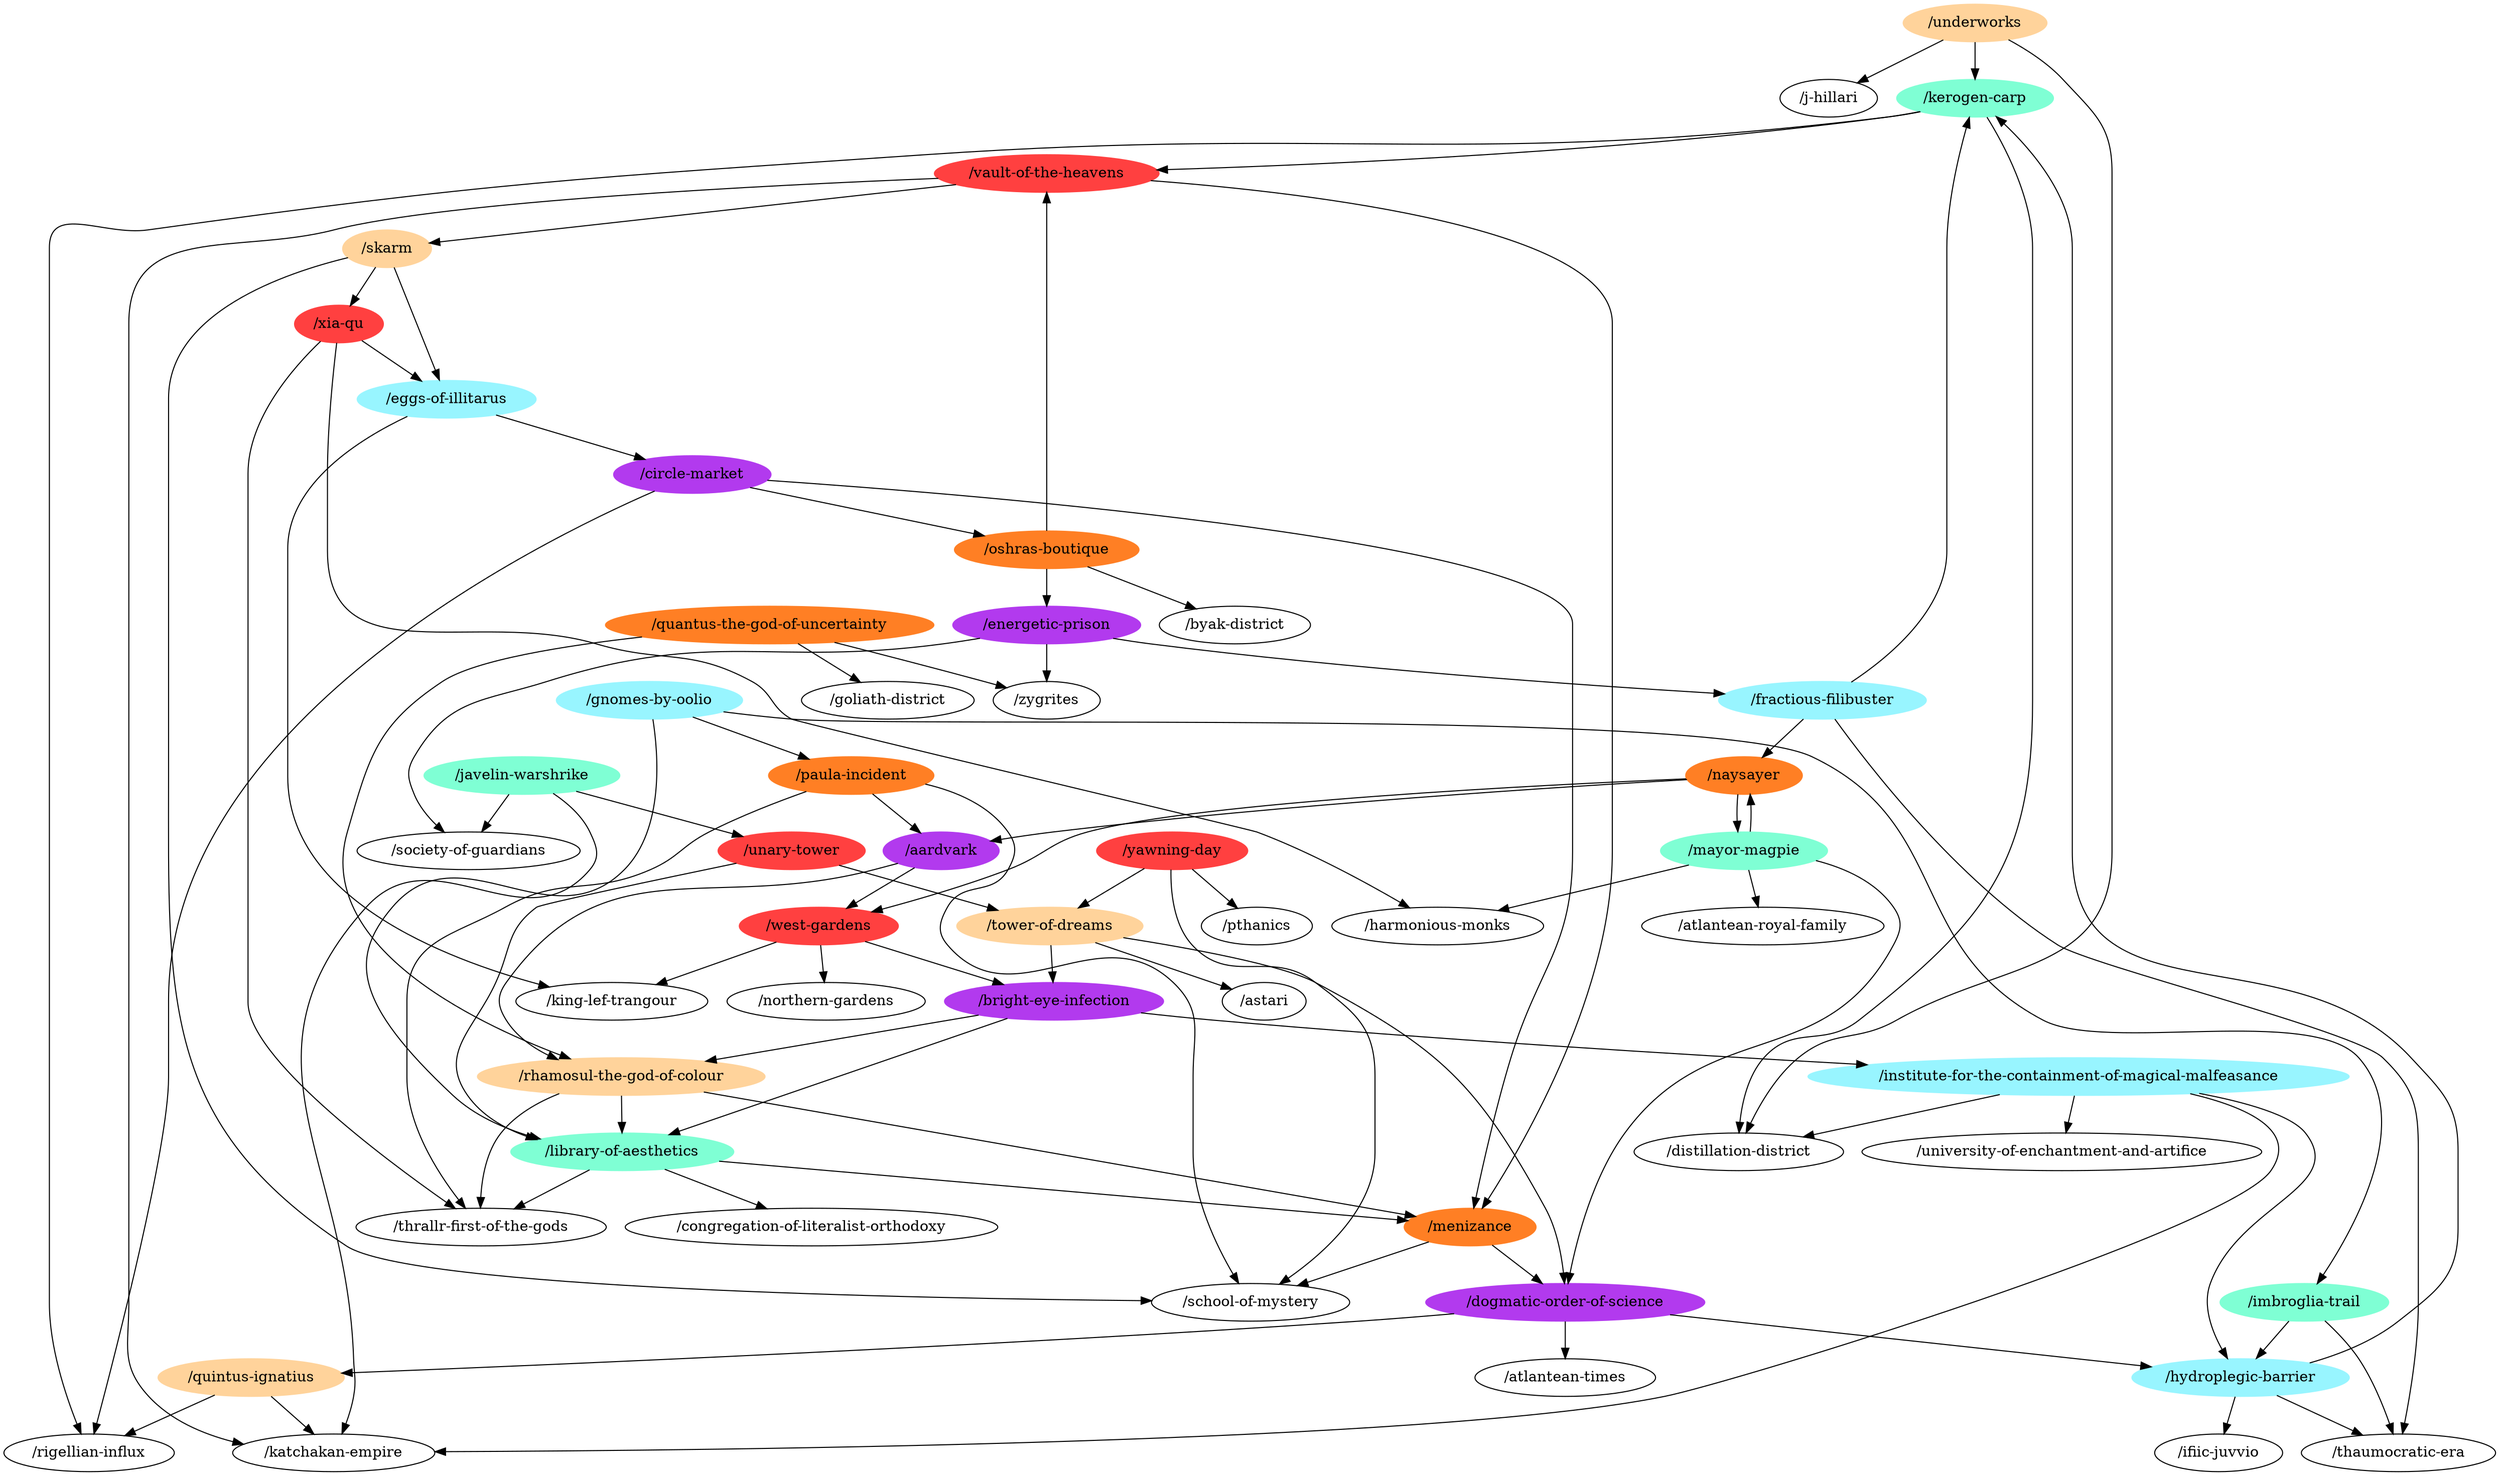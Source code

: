 digraph G {
"/underworks" [color=burlywood1,style=filled];
"/institute-for-the-containment-of-magical-malfeasance" [color=cadetblue1,style=filled];
"/j-hillari";
"/thrallr-first-of-the-gods";
"/harmonious-monks";
"/unary-tower" [color=brown1,style=filled];
"/kerogen-carp" [color=aquamarine,style=filled];
"/goliath-district";
"/atlantean-times";
"/skarm" [color=burlywood1,style=filled];
"/energetic-prison" [color=darkorchid2,style=filled];
"/javelin-warshrike" [color=aquamarine,style=filled];
"/school-of-mystery";
"/imbroglia-trail" [color=aquamarine,style=filled];
"/king-lef-trangour";
"/rhamosul-the-god-of-colour" [color=burlywood1,style=filled];
"/eggs-of-illitarus" [color=cadetblue1,style=filled];
"/quantus-the-god-of-uncertainty" [color=chocolate1,style=filled];
"/distillation-district";
"/paula-incident" [color=chocolate1,style=filled];
"/naysayer" [color=chocolate1,style=filled];
"/ifiic-juvvio";
"/northern-gardens";
"/quintus-ignatius" [color=burlywood1,style=filled];
"/bright-eye-infection" [color=darkorchid2,style=filled];
"/society-of-guardians";
"/byak-district";
"/vault-of-the-heavens" [color=brown1,style=filled];
"/west-gardens" [color=brown1,style=filled];
"/xia-qu" [color=brown1,style=filled];
"/thaumocratic-era";
"/mayor-magpie" [color=aquamarine,style=filled];
"/astari";
"/yawning-day" [color=brown1,style=filled];
"/tower-of-dreams" [color=burlywood1,style=filled];
"/zygrites";
"/atlantean-royal-family";
"/oshras-boutique" [color=chocolate1,style=filled];
"/pthanics";
"/dogmatic-order-of-science" [color=darkorchid2,style=filled];
"/congregation-of-literalist-orthodoxy";
"/rigellian-influx";
"/fractious-filibuster" [color=cadetblue1,style=filled];
"/hydroplegic-barrier" [color=cadetblue1,style=filled];
"/gnomes-by-oolio" [color=cadetblue1,style=filled];
"/library-of-aesthetics" [color=aquamarine,style=filled];
"/circle-market" [color=darkorchid2,style=filled];
"/menizance" [color=chocolate1,style=filled];
"/university-of-enchantment-and-artifice";
"/katchakan-empire";
"/aardvark" [color=darkorchid2,style=filled];
"/underworks" -> "/j-hillari";
"/underworks" -> "/kerogen-carp";
"/underworks" -> "/distillation-district";
"/institute-for-the-containment-of-magical-malfeasance" -> "/distillation-district";
"/institute-for-the-containment-of-magical-malfeasance" -> "/hydroplegic-barrier";
"/institute-for-the-containment-of-magical-malfeasance" -> "/university-of-enchantment-and-artifice";
"/institute-for-the-containment-of-magical-malfeasance" -> "/katchakan-empire";
"/unary-tower" -> "/tower-of-dreams";
"/unary-tower" -> "/library-of-aesthetics";
"/kerogen-carp" -> "/distillation-district";
"/kerogen-carp" -> "/vault-of-the-heavens";
"/kerogen-carp" -> "/rigellian-influx";
"/skarm" -> "/school-of-mystery";
"/skarm" -> "/eggs-of-illitarus";
"/skarm" -> "/xia-qu";
"/energetic-prison" -> "/society-of-guardians";
"/energetic-prison" -> "/zygrites";
"/energetic-prison" -> "/fractious-filibuster";
"/javelin-warshrike" -> "/unary-tower";
"/javelin-warshrike" -> "/society-of-guardians";
"/javelin-warshrike" -> "/katchakan-empire";
"/imbroglia-trail" -> "/thaumocratic-era";
"/imbroglia-trail" -> "/hydroplegic-barrier";
"/rhamosul-the-god-of-colour" -> "/thrallr-first-of-the-gods";
"/rhamosul-the-god-of-colour" -> "/library-of-aesthetics";
"/rhamosul-the-god-of-colour" -> "/menizance";
"/eggs-of-illitarus" -> "/king-lef-trangour";
"/eggs-of-illitarus" -> "/circle-market";
"/quantus-the-god-of-uncertainty" -> "/goliath-district";
"/quantus-the-god-of-uncertainty" -> "/rhamosul-the-god-of-colour";
"/quantus-the-god-of-uncertainty" -> "/zygrites";
"/paula-incident" -> "/thrallr-first-of-the-gods";
"/paula-incident" -> "/school-of-mystery";
"/paula-incident" -> "/aardvark";
"/naysayer" -> "/west-gardens";
"/naysayer" -> "/mayor-magpie";
"/naysayer" -> "/aardvark";
"/quintus-ignatius" -> "/rigellian-influx";
"/quintus-ignatius" -> "/katchakan-empire";
"/bright-eye-infection" -> "/institute-for-the-containment-of-magical-malfeasance";
"/bright-eye-infection" -> "/rhamosul-the-god-of-colour";
"/bright-eye-infection" -> "/library-of-aesthetics";
"/vault-of-the-heavens" -> "/skarm";
"/vault-of-the-heavens" -> "/menizance";
"/vault-of-the-heavens" -> "/katchakan-empire";
"/west-gardens" -> "/king-lef-trangour";
"/west-gardens" -> "/northern-gardens";
"/west-gardens" -> "/bright-eye-infection";
"/xia-qu" -> "/thrallr-first-of-the-gods";
"/xia-qu" -> "/harmonious-monks";
"/xia-qu" -> "/eggs-of-illitarus";
"/mayor-magpie" -> "/harmonious-monks";
"/mayor-magpie" -> "/naysayer";
"/mayor-magpie" -> "/atlantean-royal-family";
"/mayor-magpie" -> "/dogmatic-order-of-science";
"/yawning-day" -> "/school-of-mystery";
"/yawning-day" -> "/tower-of-dreams";
"/yawning-day" -> "/pthanics";
"/tower-of-dreams" -> "/bright-eye-infection";
"/tower-of-dreams" -> "/astari";
"/tower-of-dreams" -> "/dogmatic-order-of-science";
"/oshras-boutique" -> "/energetic-prison";
"/oshras-boutique" -> "/byak-district";
"/oshras-boutique" -> "/vault-of-the-heavens";
"/dogmatic-order-of-science" -> "/atlantean-times";
"/dogmatic-order-of-science" -> "/quintus-ignatius";
"/dogmatic-order-of-science" -> "/hydroplegic-barrier";
"/fractious-filibuster" -> "/kerogen-carp";
"/fractious-filibuster" -> "/naysayer";
"/fractious-filibuster" -> "/thaumocratic-era";
"/hydroplegic-barrier" -> "/kerogen-carp";
"/hydroplegic-barrier" -> "/ifiic-juvvio";
"/hydroplegic-barrier" -> "/thaumocratic-era";
"/gnomes-by-oolio" -> "/imbroglia-trail";
"/gnomes-by-oolio" -> "/paula-incident";
"/gnomes-by-oolio" -> "/library-of-aesthetics";
"/library-of-aesthetics" -> "/thrallr-first-of-the-gods";
"/library-of-aesthetics" -> "/congregation-of-literalist-orthodoxy";
"/library-of-aesthetics" -> "/menizance";
"/circle-market" -> "/oshras-boutique";
"/circle-market" -> "/rigellian-influx";
"/circle-market" -> "/menizance";
"/menizance" -> "/school-of-mystery";
"/menizance" -> "/dogmatic-order-of-science";
"/aardvark" -> "/rhamosul-the-god-of-colour";
"/aardvark" -> "/west-gardens";
}
